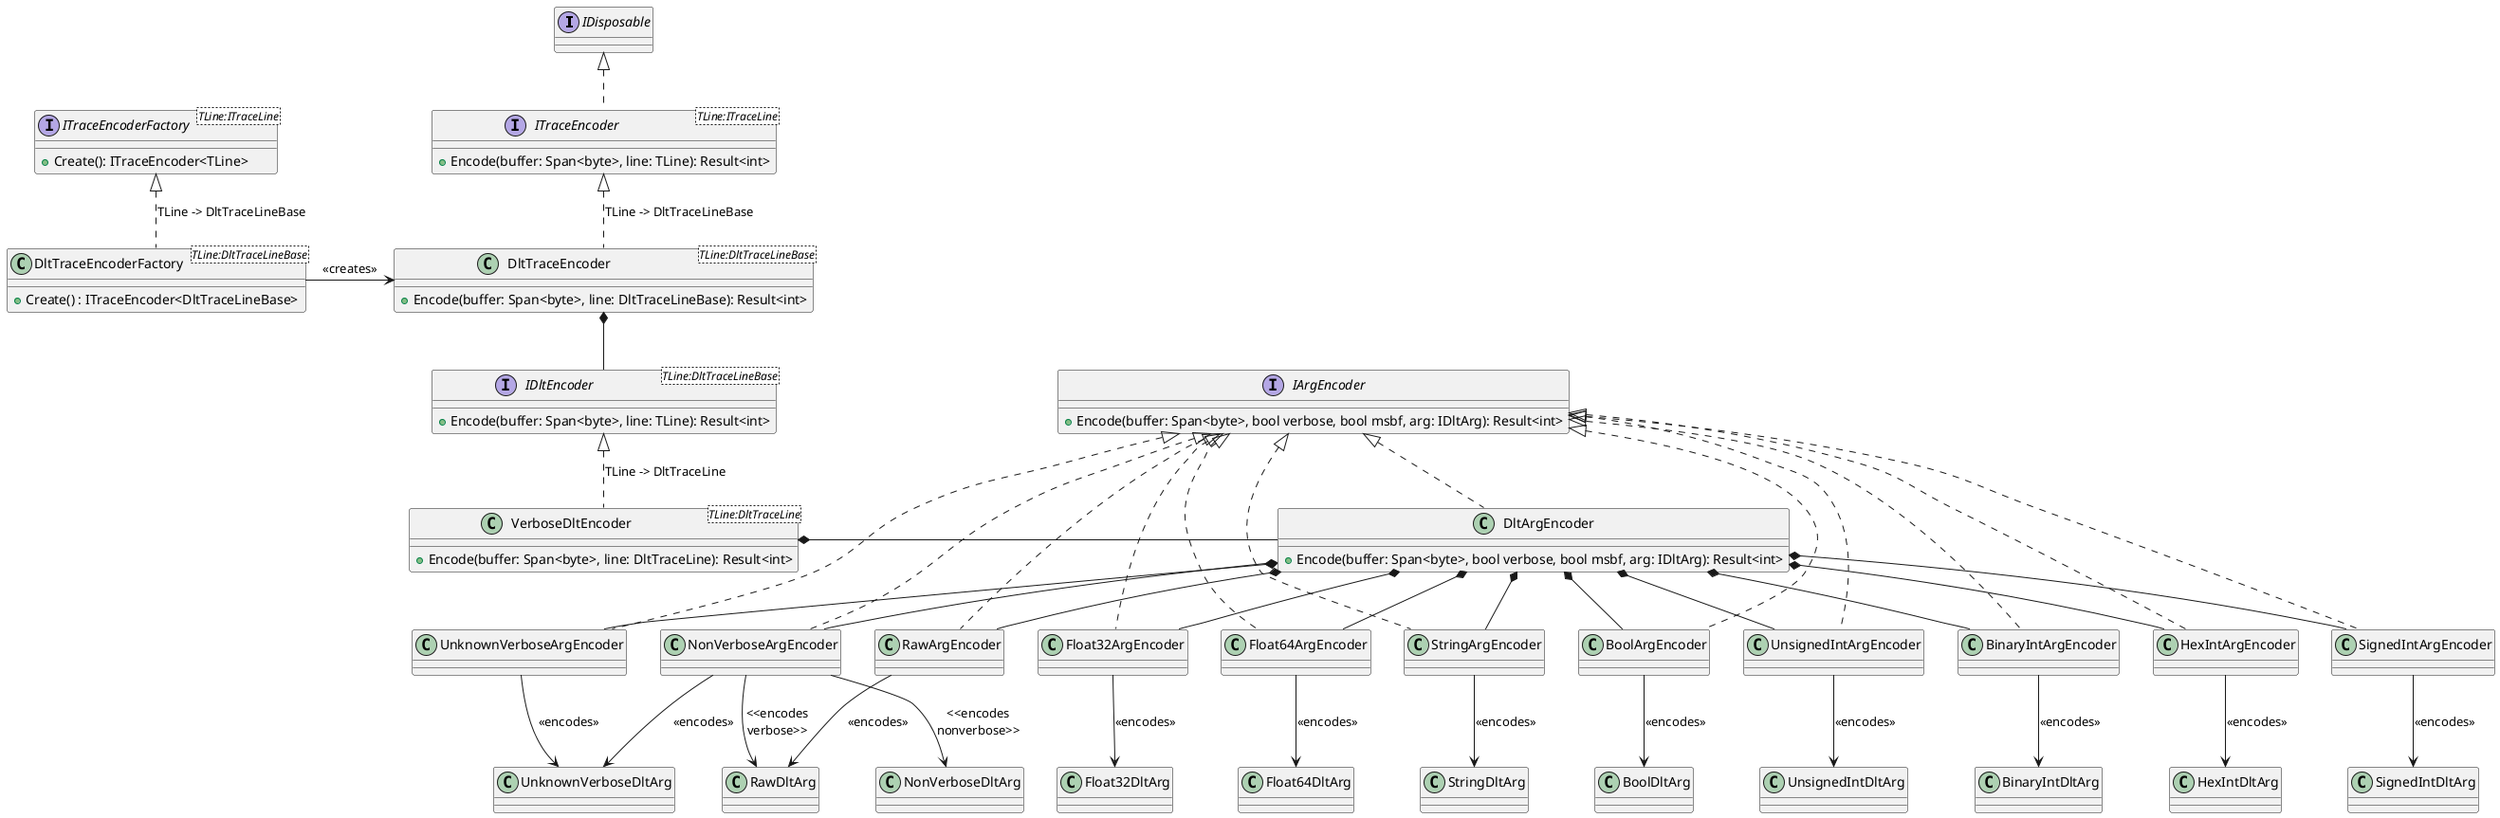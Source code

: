 @startuml DLT.WriterEncoder
interface IDisposable

interface ITraceEncoder<TLine:ITraceLine> {
    +Encode(buffer: Span<byte>, line: TLine): Result<int>
}
IDisposable <|.d. ITraceEncoder

interface ITraceEncoderFactory<TLine:ITraceLine> {
    +Create(): ITraceEncoder<TLine>
}

class DltTraceEncoderFactory<TLine:DltTraceLineBase> {
    +Create() : ITraceEncoder<DltTraceLineBase>
}
ITraceEncoderFactory <|.d. DltTraceEncoderFactory : TLine -> DltTraceLineBase

class DltTraceEncoder<TLine:DltTraceLineBase> {
    +Encode(buffer: Span<byte>, line: DltTraceLineBase): Result<int>
}
ITraceEncoder <|.d. DltTraceEncoder : TLine -> DltTraceLineBase
DltTraceEncoderFactory -r-> DltTraceEncoder : <<creates>>

interface IDltEncoder<TLine:DltTraceLineBase> {
   +Encode(buffer: Span<byte>, line: TLine): Result<int>
}

class VerboseDltEncoder<TLine:DltTraceLine> {
    +Encode(buffer: Span<byte>, line: DltTraceLine): Result<int>
}
IDltEncoder <|.d. VerboseDltEncoder : TLine -> DltTraceLine

interface IArgEncoder {
    +Encode(buffer: Span<byte>, bool verbose, bool msbf, arg: IDltArg): Result<int>
}

class DltArgEncoder {
    +Encode(buffer: Span<byte>, bool verbose, bool msbf, arg: IDltArg): Result<int>
}
IArgEncoder <|.d. DltArgEncoder
VerboseDltEncoder *-r- DltArgEncoder

class BoolArgEncoder
together {
    class BinaryIntArgEncoder
    class HexIntArgEncoder
    class SignedIntArgEncoder
    class UnsignedIntArgEncoder
}
together {
    class Float32ArgEncoder
    class Float64ArgEncoder
}
class StringArgEncoder
class RawArgEncoder
class NonVerboseArgEncoder
class UnknownVerboseArgEncoder
IArgEncoder <|..d. BinaryIntArgEncoder
IArgEncoder <|..d. HexIntArgEncoder
IArgEncoder <|..d. SignedIntArgEncoder
IArgEncoder <|..d. UnsignedIntArgEncoder
IArgEncoder <|..d. BoolArgEncoder
IArgEncoder <|..d. Float32ArgEncoder
IArgEncoder <|..d. Float64ArgEncoder
IArgEncoder <|..d. RawArgEncoder
IArgEncoder <|..d. StringArgEncoder
IArgEncoder <|..d. NonVerboseArgEncoder
IArgEncoder <|..d. UnknownVerboseArgEncoder

DltArgEncoder *-d- BinaryIntArgEncoder
DltArgEncoder *-d- HexIntArgEncoder
DltArgEncoder *-d- SignedIntArgEncoder
DltArgEncoder *-d- UnsignedIntArgEncoder
DltArgEncoder *-d- BoolArgEncoder
DltArgEncoder *-d- Float32ArgEncoder
DltArgEncoder *-d- Float64ArgEncoder
DltArgEncoder *-d- RawArgEncoder
DltArgEncoder *-d- StringArgEncoder
DltArgEncoder *-d- NonVerboseArgEncoder
DltArgEncoder *-d- UnknownVerboseArgEncoder

DltTraceEncoder *-d- IDltEncoder

BinaryIntArgEncoder -d-> BinaryIntDltArg : <<encodes>>
HexIntArgEncoder -d-> HexIntDltArg : <<encodes>>
SignedIntArgEncoder -d-> SignedIntDltArg : <<encodes>>
UnsignedIntArgEncoder -d-> UnsignedIntDltArg : <<encodes>>
BoolArgEncoder -d-> BoolDltArg : <<encodes>>
Float32ArgEncoder -d-> Float32DltArg : <<encodes>>
Float64ArgEncoder -d-> Float64DltArg : <<encodes>>
StringArgEncoder -d-> StringDltArg : <<encodes>>
RawArgEncoder -d-> RawDltArg : <<encodes>>
NonVerboseArgEncoder -d-> RawDltArg : <<encodes\nverbose>>
NonVerboseArgEncoder -d-> NonVerboseDltArg : <<encodes\nnonverbose>>
NonVerboseArgEncoder -d-> UnknownVerboseDltArg : <<encodes>>
UnknownVerboseArgEncoder -d-> UnknownVerboseDltArg : <<encodes>>
@enduml